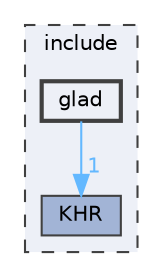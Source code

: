 digraph "include/glad"
{
 // LATEX_PDF_SIZE
  bgcolor="transparent";
  edge [fontname=Helvetica,fontsize=10,labelfontname=Helvetica,labelfontsize=10];
  node [fontname=Helvetica,fontsize=10,shape=box,height=0.2,width=0.4];
  compound=true
  subgraph clusterdir_d44c64559bbebec7f509842c48db8b23 {
    graph [ bgcolor="#edf0f7", pencolor="grey25", label="include", fontname=Helvetica,fontsize=10 style="filled,dashed", URL="dir_d44c64559bbebec7f509842c48db8b23.html",tooltip=""]
  dir_f488c511561d1779081e43357a44a136 [label="KHR", fillcolor="#a2b4d6", color="grey25", style="filled", URL="dir_f488c511561d1779081e43357a44a136.html",tooltip=""];
  dir_5ec8ef72743c4e49b4429155f183ef89 [label="glad", fillcolor="#edf0f7", color="grey25", style="filled,bold", URL="dir_5ec8ef72743c4e49b4429155f183ef89.html",tooltip=""];
  }
  dir_5ec8ef72743c4e49b4429155f183ef89->dir_f488c511561d1779081e43357a44a136 [headlabel="1", labeldistance=1.5 headhref="dir_000000_000002.html" href="dir_000000_000002.html" color="steelblue1" fontcolor="steelblue1"];
}
